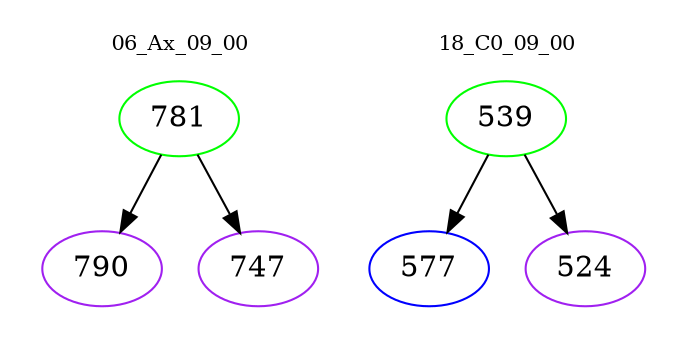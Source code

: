 digraph{
subgraph cluster_0 {
color = white
label = "06_Ax_09_00";
fontsize=10;
T0_781 [label="781", color="green"]
T0_781 -> T0_790 [color="black"]
T0_790 [label="790", color="purple"]
T0_781 -> T0_747 [color="black"]
T0_747 [label="747", color="purple"]
}
subgraph cluster_1 {
color = white
label = "18_C0_09_00";
fontsize=10;
T1_539 [label="539", color="green"]
T1_539 -> T1_577 [color="black"]
T1_577 [label="577", color="blue"]
T1_539 -> T1_524 [color="black"]
T1_524 [label="524", color="purple"]
}
}
